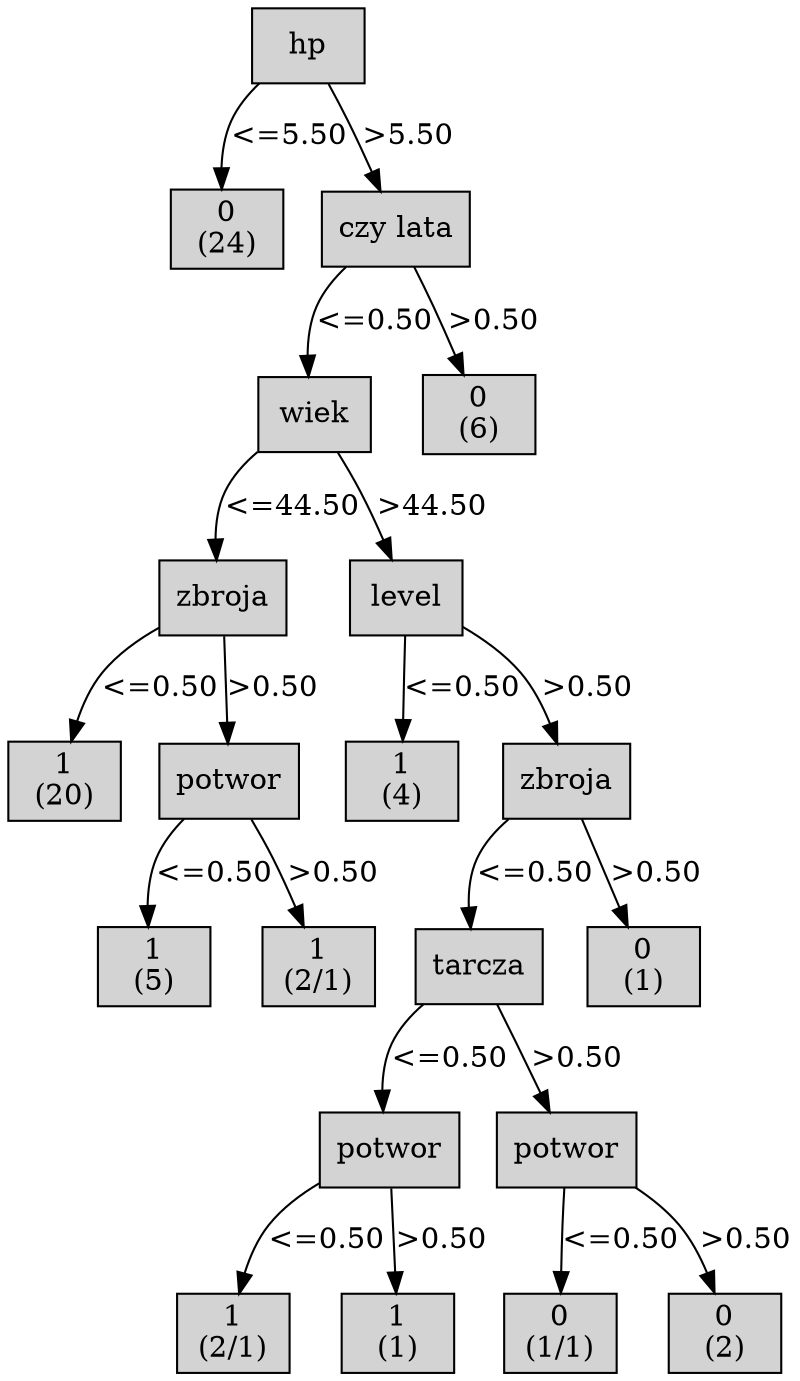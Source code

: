 digraph ID3_Tree {
"0" [shape=box, style=filled, label="hp
", weight=1]
"1" [shape=box, style=filled, label="0
(24)
", weight=2]
0 -> 1 [ label = "<=5.50"];
"2" [shape=box, style=filled, label="czy lata
", weight=2]
0 -> 2 [ label = ">5.50"];
"3" [shape=box, style=filled, label="wiek
", weight=3]
2 -> 3 [ label = "<=0.50"];
"4" [shape=box, style=filled, label="zbroja
", weight=4]
3 -> 4 [ label = "<=44.50"];
"5" [shape=box, style=filled, label="1
(20)
", weight=5]
4 -> 5 [ label = "<=0.50"];
"6" [shape=box, style=filled, label="potwor
", weight=5]
4 -> 6 [ label = ">0.50"];
"7" [shape=box, style=filled, label="1
(5)
", weight=6]
6 -> 7 [ label = "<=0.50"];
"8" [shape=box, style=filled, label="1
(2/1)
", weight=6]
6 -> 8 [ label = ">0.50"];
"9" [shape=box, style=filled, label="level
", weight=4]
3 -> 9 [ label = ">44.50"];
"10" [shape=box, style=filled, label="1
(4)
", weight=5]
9 -> 10 [ label = "<=0.50"];
"11" [shape=box, style=filled, label="zbroja
", weight=5]
9 -> 11 [ label = ">0.50"];
"12" [shape=box, style=filled, label="tarcza
", weight=6]
11 -> 12 [ label = "<=0.50"];
"13" [shape=box, style=filled, label="potwor
", weight=7]
12 -> 13 [ label = "<=0.50"];
"14" [shape=box, style=filled, label="1
(2/1)
", weight=8]
13 -> 14 [ label = "<=0.50"];
"15" [shape=box, style=filled, label="1
(1)
", weight=8]
13 -> 15 [ label = ">0.50"];
"16" [shape=box, style=filled, label="potwor
", weight=7]
12 -> 16 [ label = ">0.50"];
"17" [shape=box, style=filled, label="0
(1/1)
", weight=8]
16 -> 17 [ label = "<=0.50"];
"18" [shape=box, style=filled, label="0
(2)
", weight=8]
16 -> 18 [ label = ">0.50"];
"19" [shape=box, style=filled, label="0
(1)
", weight=6]
11 -> 19 [ label = ">0.50"];
"20" [shape=box, style=filled, label="0
(6)
", weight=3]
2 -> 20 [ label = ">0.50"];
{rank=same; 0;};
{rank=same; 1;2;};
{rank=same; 3;20;};
{rank=same; 4;9;};
{rank=same; 5;6;10;11;};
{rank=same; 7;8;12;19;};
{rank=same; 13;16;};
{rank=same; 14;15;17;18;};
}
